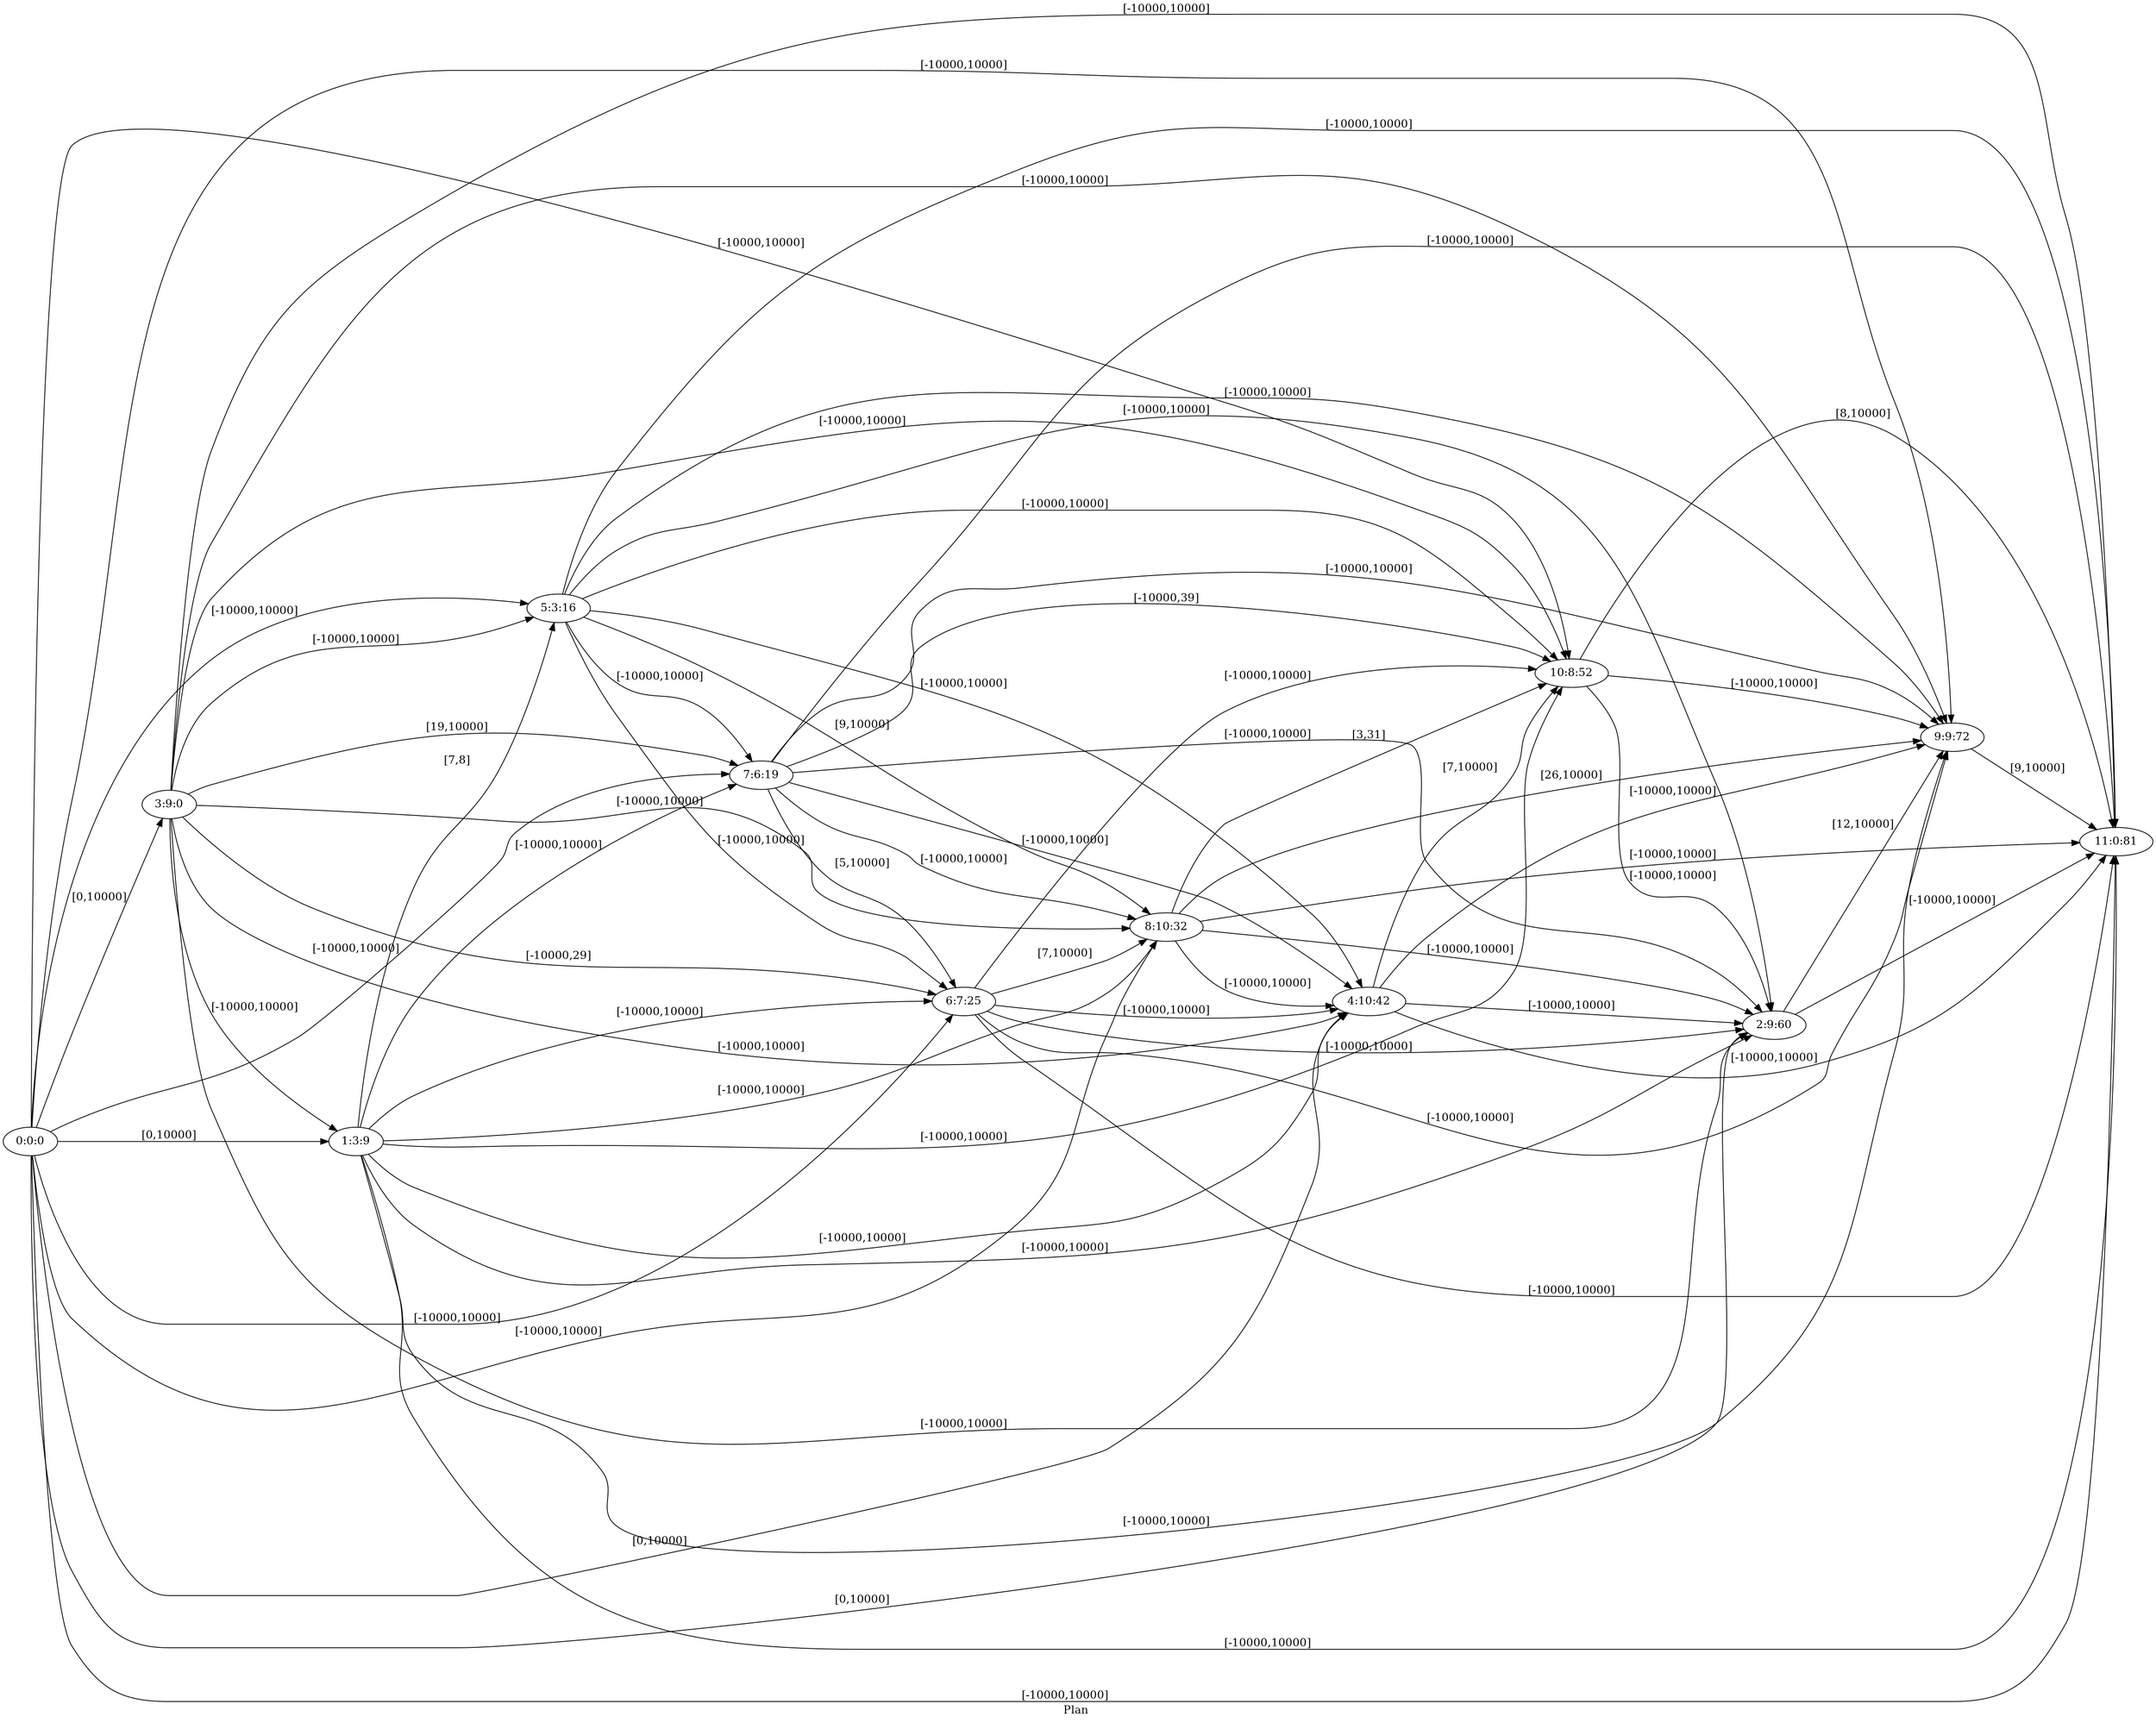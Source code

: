 digraph G {
 rankdir = LR;
 nodesep = .45; 
 size = 30;
label="Plan ";
 fldt = 0.339769;
"0:0:0"->"1:3:9"[ label = "[0,10000]"];
"0:0:0"->"2:9:60"[ label = "[0,10000]"];
"0:0:0"->"3:9:0"[ label = "[0,10000]"];
"0:0:0"->"4:10:42"[ label = "[0,10000]"];
"0:0:0"->"5:3:16"[ label = "[-10000,10000]"];
"0:0:0"->"6:7:25"[ label = "[-10000,10000]"];
"0:0:0"->"7:6:19"[ label = "[-10000,10000]"];
"0:0:0"->"8:10:32"[ label = "[-10000,10000]"];
"0:0:0"->"9:9:72"[ label = "[-10000,10000]"];
"0:0:0"->"10:8:52"[ label = "[-10000,10000]"];
"0:0:0"->"11:0:81"[ label = "[-10000,10000]"];
"1:3:9"->"2:9:60"[ label = "[-10000,10000]"];
"1:3:9"->"4:10:42"[ label = "[-10000,10000]"];
"1:3:9"->"5:3:16"[ label = "[7,8]"];
"1:3:9"->"6:7:25"[ label = "[-10000,10000]"];
"1:3:9"->"7:6:19"[ label = "[-10000,10000]"];
"1:3:9"->"8:10:32"[ label = "[-10000,10000]"];
"1:3:9"->"9:9:72"[ label = "[-10000,10000]"];
"1:3:9"->"10:8:52"[ label = "[-10000,10000]"];
"1:3:9"->"11:0:81"[ label = "[-10000,10000]"];
"2:9:60"->"9:9:72"[ label = "[12,10000]"];
"2:9:60"->"11:0:81"[ label = "[-10000,10000]"];
"3:9:0"->"1:3:9"[ label = "[-10000,10000]"];
"3:9:0"->"2:9:60"[ label = "[-10000,10000]"];
"3:9:0"->"4:10:42"[ label = "[-10000,10000]"];
"3:9:0"->"5:3:16"[ label = "[-10000,10000]"];
"3:9:0"->"6:7:25"[ label = "[-10000,29]"];
"3:9:0"->"7:6:19"[ label = "[19,10000]"];
"3:9:0"->"8:10:32"[ label = "[-10000,10000]"];
"3:9:0"->"9:9:72"[ label = "[-10000,10000]"];
"3:9:0"->"10:8:52"[ label = "[-10000,10000]"];
"3:9:0"->"11:0:81"[ label = "[-10000,10000]"];
"4:10:42"->"2:9:60"[ label = "[-10000,10000]"];
"4:10:42"->"9:9:72"[ label = "[-10000,10000]"];
"4:10:42"->"10:8:52"[ label = "[7,10000]"];
"4:10:42"->"11:0:81"[ label = "[-10000,10000]"];
"5:3:16"->"2:9:60"[ label = "[-10000,10000]"];
"5:3:16"->"4:10:42"[ label = "[-10000,10000]"];
"5:3:16"->"6:7:25"[ label = "[-10000,10000]"];
"5:3:16"->"7:6:19"[ label = "[-10000,10000]"];
"5:3:16"->"8:10:32"[ label = "[9,10000]"];
"5:3:16"->"9:9:72"[ label = "[-10000,10000]"];
"5:3:16"->"10:8:52"[ label = "[-10000,10000]"];
"5:3:16"->"11:0:81"[ label = "[-10000,10000]"];
"6:7:25"->"2:9:60"[ label = "[-10000,10000]"];
"6:7:25"->"4:10:42"[ label = "[-10000,10000]"];
"6:7:25"->"8:10:32"[ label = "[7,10000]"];
"6:7:25"->"9:9:72"[ label = "[-10000,10000]"];
"6:7:25"->"10:8:52"[ label = "[-10000,10000]"];
"6:7:25"->"11:0:81"[ label = "[-10000,10000]"];
"7:6:19"->"2:9:60"[ label = "[-10000,10000]"];
"7:6:19"->"4:10:42"[ label = "[-10000,10000]"];
"7:6:19"->"6:7:25"[ label = "[5,10000]"];
"7:6:19"->"8:10:32"[ label = "[-10000,10000]"];
"7:6:19"->"9:9:72"[ label = "[-10000,10000]"];
"7:6:19"->"10:8:52"[ label = "[-10000,39]"];
"7:6:19"->"11:0:81"[ label = "[-10000,10000]"];
"8:10:32"->"2:9:60"[ label = "[-10000,10000]"];
"8:10:32"->"4:10:42"[ label = "[-10000,10000]"];
"8:10:32"->"9:9:72"[ label = "[26,10000]"];
"8:10:32"->"10:8:52"[ label = "[3,31]"];
"8:10:32"->"11:0:81"[ label = "[-10000,10000]"];
"9:9:72"->"11:0:81"[ label = "[9,10000]"];
"10:8:52"->"2:9:60"[ label = "[-10000,10000]"];
"10:8:52"->"9:9:72"[ label = "[-10000,10000]"];
"10:8:52"->"11:0:81"[ label = "[8,10000]"];
}

